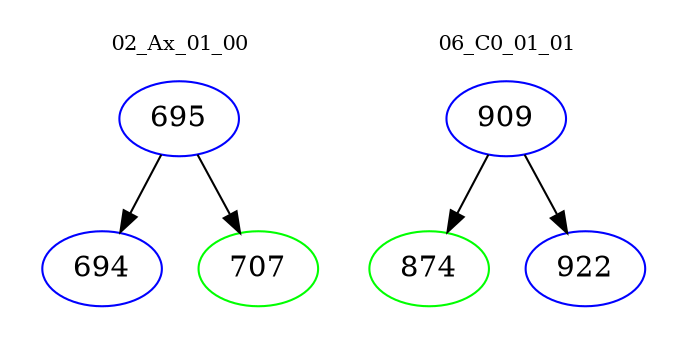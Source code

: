 digraph{
subgraph cluster_0 {
color = white
label = "02_Ax_01_00";
fontsize=10;
T0_695 [label="695", color="blue"]
T0_695 -> T0_694 [color="black"]
T0_694 [label="694", color="blue"]
T0_695 -> T0_707 [color="black"]
T0_707 [label="707", color="green"]
}
subgraph cluster_1 {
color = white
label = "06_C0_01_01";
fontsize=10;
T1_909 [label="909", color="blue"]
T1_909 -> T1_874 [color="black"]
T1_874 [label="874", color="green"]
T1_909 -> T1_922 [color="black"]
T1_922 [label="922", color="blue"]
}
}

